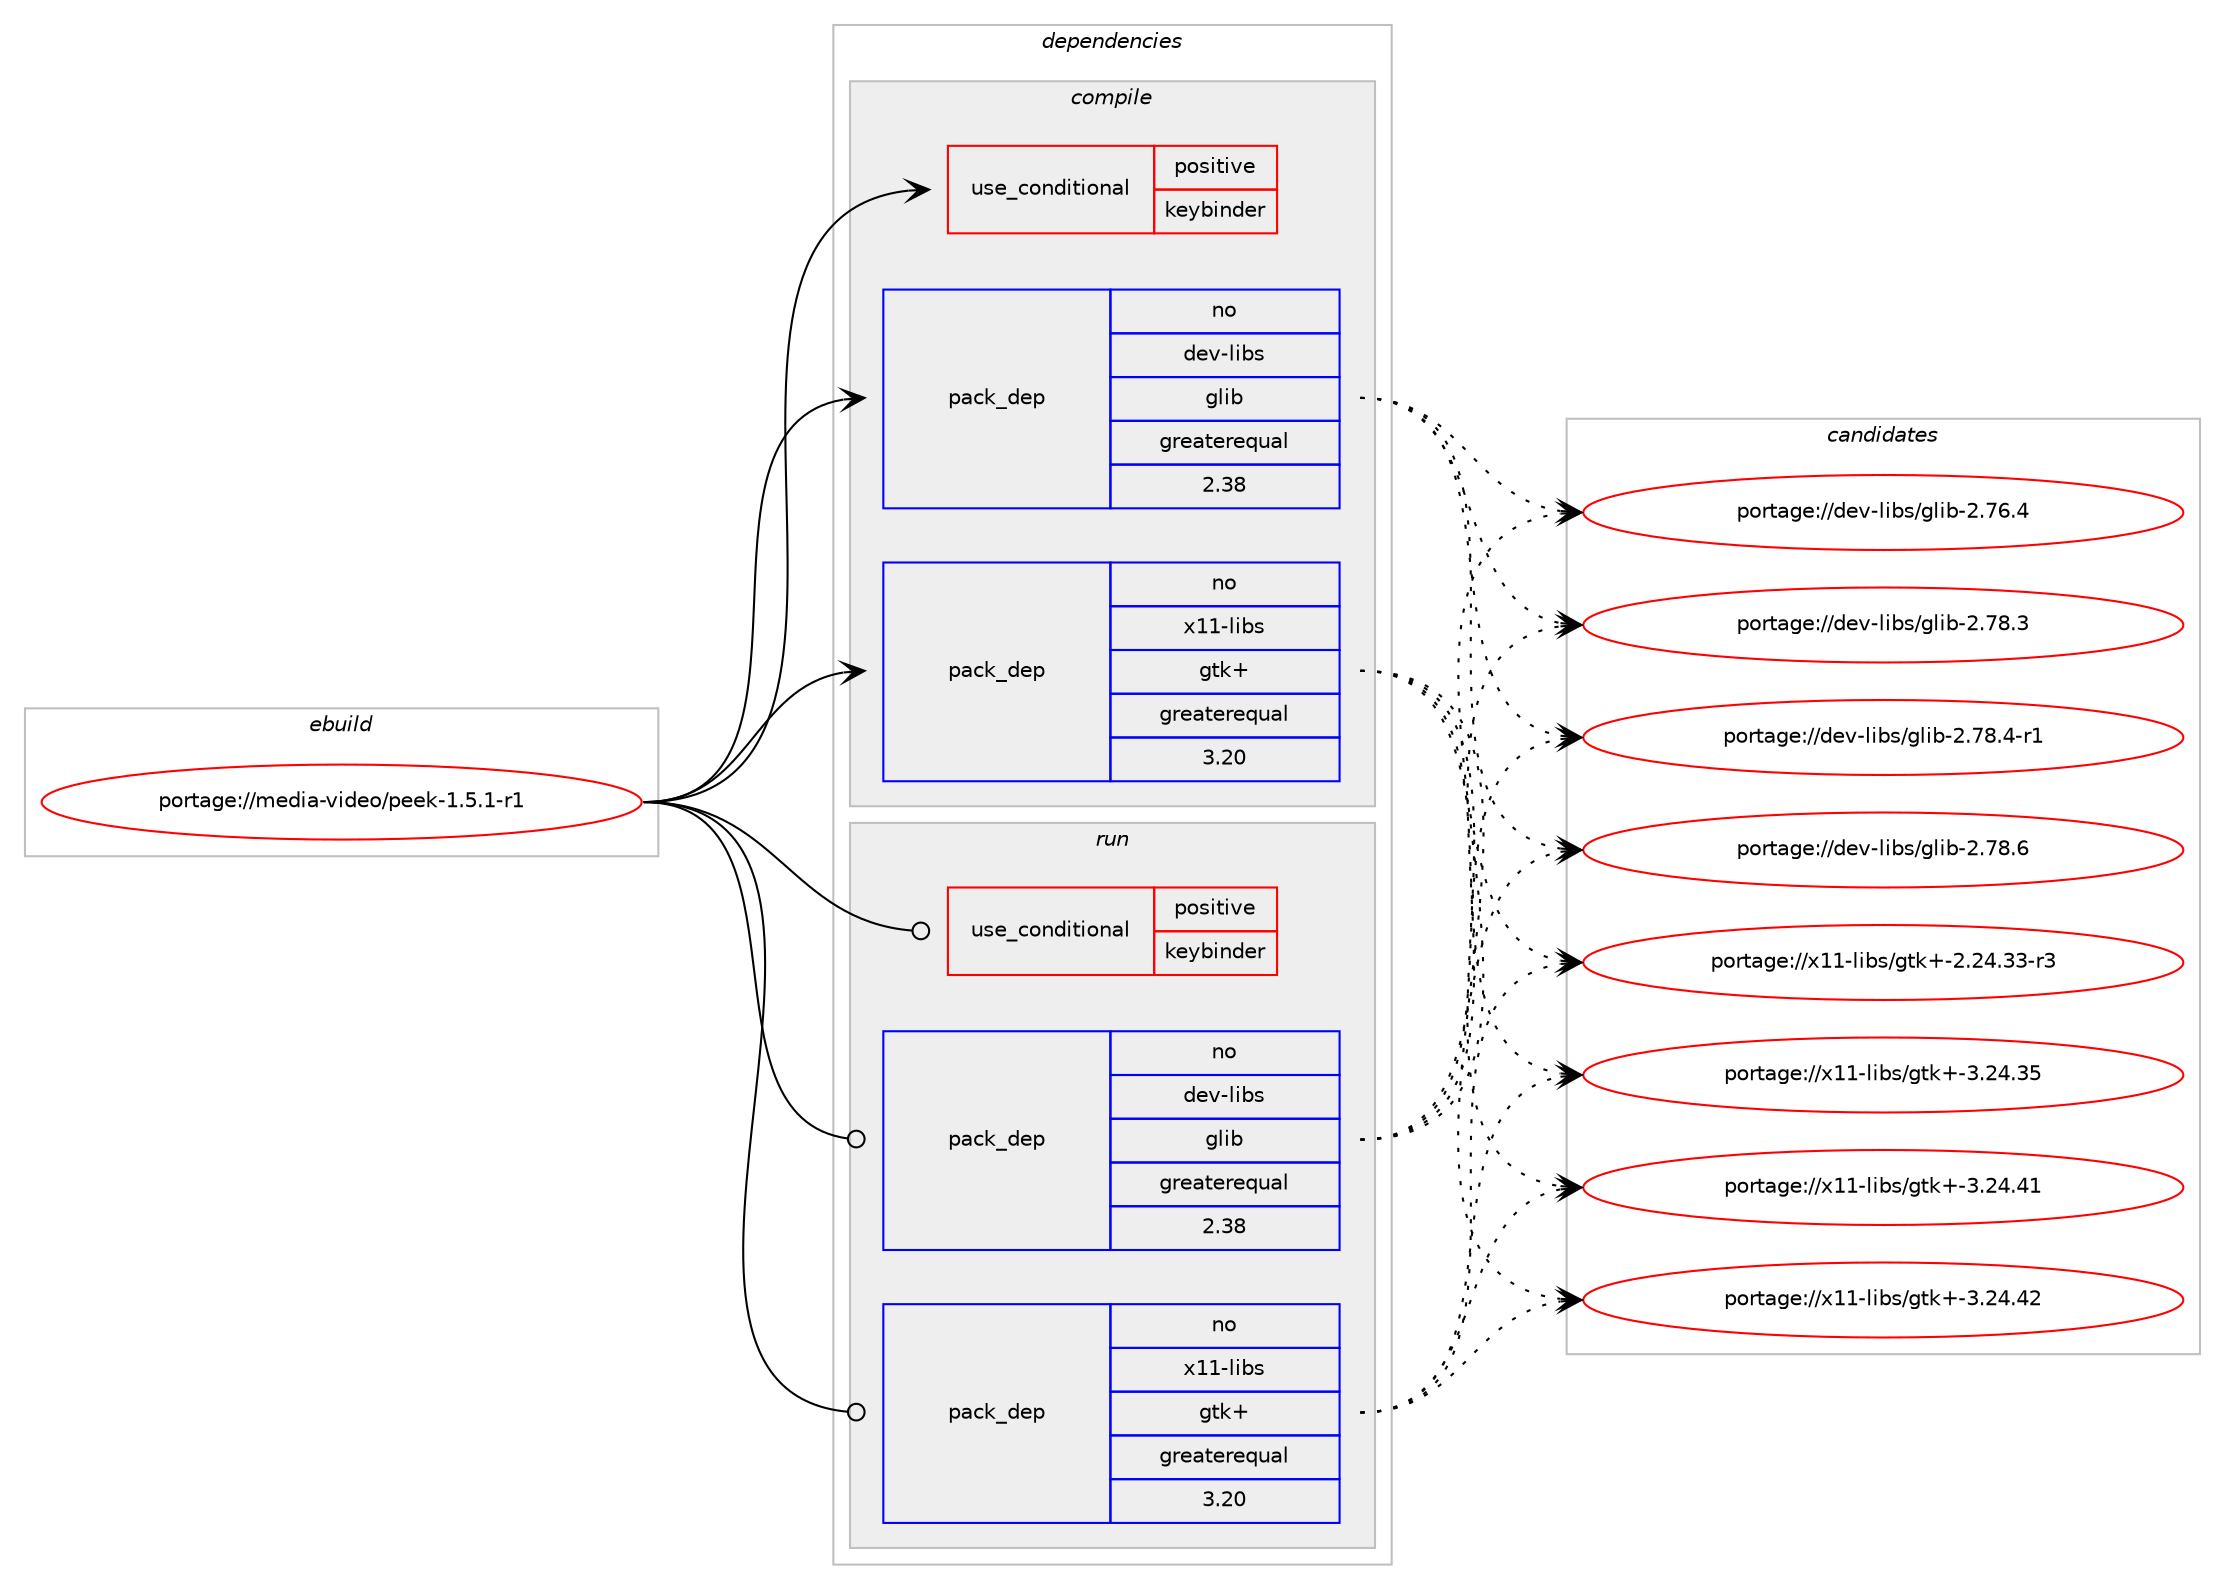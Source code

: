 digraph prolog {

# *************
# Graph options
# *************

newrank=true;
concentrate=true;
compound=true;
graph [rankdir=LR,fontname=Helvetica,fontsize=10,ranksep=1.5];#, ranksep=2.5, nodesep=0.2];
edge  [arrowhead=vee];
node  [fontname=Helvetica,fontsize=10];

# **********
# The ebuild
# **********

subgraph cluster_leftcol {
color=gray;
rank=same;
label=<<i>ebuild</i>>;
id [label="portage://media-video/peek-1.5.1-r1", color=red, width=4, href="../media-video/peek-1.5.1-r1.svg"];
}

# ****************
# The dependencies
# ****************

subgraph cluster_midcol {
color=gray;
label=<<i>dependencies</i>>;
subgraph cluster_compile {
fillcolor="#eeeeee";
style=filled;
label=<<i>compile</i>>;
subgraph cond83169 {
dependency171169 [label=<<TABLE BORDER="0" CELLBORDER="1" CELLSPACING="0" CELLPADDING="4"><TR><TD ROWSPAN="3" CELLPADDING="10">use_conditional</TD></TR><TR><TD>positive</TD></TR><TR><TD>keybinder</TD></TR></TABLE>>, shape=none, color=red];
# *** BEGIN UNKNOWN DEPENDENCY TYPE (TODO) ***
# dependency171169 -> package_dependency(portage://media-video/peek-1.5.1-r1,install,no,dev-libs,keybinder,none,[,,],[slot(3)],[])
# *** END UNKNOWN DEPENDENCY TYPE (TODO) ***

}
id:e -> dependency171169:w [weight=20,style="solid",arrowhead="vee"];
subgraph pack85520 {
dependency171170 [label=<<TABLE BORDER="0" CELLBORDER="1" CELLSPACING="0" CELLPADDING="4" WIDTH="220"><TR><TD ROWSPAN="6" CELLPADDING="30">pack_dep</TD></TR><TR><TD WIDTH="110">no</TD></TR><TR><TD>dev-libs</TD></TR><TR><TD>glib</TD></TR><TR><TD>greaterequal</TD></TR><TR><TD>2.38</TD></TR></TABLE>>, shape=none, color=blue];
}
id:e -> dependency171170:w [weight=20,style="solid",arrowhead="vee"];
# *** BEGIN UNKNOWN DEPENDENCY TYPE (TODO) ***
# id -> package_dependency(portage://media-video/peek-1.5.1-r1,install,no,media-video,ffmpeg,none,[,,],[],[use(enable(X),none),use(enable(encode),none),use(enable(x264),none),use(enable(vpx),none),use(enable(xcb),positive)])
# *** END UNKNOWN DEPENDENCY TYPE (TODO) ***

# *** BEGIN UNKNOWN DEPENDENCY TYPE (TODO) ***
# id -> package_dependency(portage://media-video/peek-1.5.1-r1,install,no,virtual,imagemagick-tools,none,[,,],[],[])
# *** END UNKNOWN DEPENDENCY TYPE (TODO) ***

subgraph pack85521 {
dependency171171 [label=<<TABLE BORDER="0" CELLBORDER="1" CELLSPACING="0" CELLPADDING="4" WIDTH="220"><TR><TD ROWSPAN="6" CELLPADDING="30">pack_dep</TD></TR><TR><TD WIDTH="110">no</TD></TR><TR><TD>x11-libs</TD></TR><TR><TD>gtk+</TD></TR><TR><TD>greaterequal</TD></TR><TR><TD>3.20</TD></TR></TABLE>>, shape=none, color=blue];
}
id:e -> dependency171171:w [weight=20,style="solid",arrowhead="vee"];
}
subgraph cluster_compileandrun {
fillcolor="#eeeeee";
style=filled;
label=<<i>compile and run</i>>;
}
subgraph cluster_run {
fillcolor="#eeeeee";
style=filled;
label=<<i>run</i>>;
subgraph cond83170 {
dependency171172 [label=<<TABLE BORDER="0" CELLBORDER="1" CELLSPACING="0" CELLPADDING="4"><TR><TD ROWSPAN="3" CELLPADDING="10">use_conditional</TD></TR><TR><TD>positive</TD></TR><TR><TD>keybinder</TD></TR></TABLE>>, shape=none, color=red];
# *** BEGIN UNKNOWN DEPENDENCY TYPE (TODO) ***
# dependency171172 -> package_dependency(portage://media-video/peek-1.5.1-r1,run,no,dev-libs,keybinder,none,[,,],[slot(3)],[])
# *** END UNKNOWN DEPENDENCY TYPE (TODO) ***

}
id:e -> dependency171172:w [weight=20,style="solid",arrowhead="odot"];
subgraph pack85522 {
dependency171173 [label=<<TABLE BORDER="0" CELLBORDER="1" CELLSPACING="0" CELLPADDING="4" WIDTH="220"><TR><TD ROWSPAN="6" CELLPADDING="30">pack_dep</TD></TR><TR><TD WIDTH="110">no</TD></TR><TR><TD>dev-libs</TD></TR><TR><TD>glib</TD></TR><TR><TD>greaterequal</TD></TR><TR><TD>2.38</TD></TR></TABLE>>, shape=none, color=blue];
}
id:e -> dependency171173:w [weight=20,style="solid",arrowhead="odot"];
# *** BEGIN UNKNOWN DEPENDENCY TYPE (TODO) ***
# id -> package_dependency(portage://media-video/peek-1.5.1-r1,run,no,media-video,ffmpeg,none,[,,],[],[use(enable(X),none),use(enable(encode),none),use(enable(x264),none),use(enable(vpx),none),use(enable(xcb),positive)])
# *** END UNKNOWN DEPENDENCY TYPE (TODO) ***

# *** BEGIN UNKNOWN DEPENDENCY TYPE (TODO) ***
# id -> package_dependency(portage://media-video/peek-1.5.1-r1,run,no,virtual,imagemagick-tools,none,[,,],[],[])
# *** END UNKNOWN DEPENDENCY TYPE (TODO) ***

subgraph pack85523 {
dependency171174 [label=<<TABLE BORDER="0" CELLBORDER="1" CELLSPACING="0" CELLPADDING="4" WIDTH="220"><TR><TD ROWSPAN="6" CELLPADDING="30">pack_dep</TD></TR><TR><TD WIDTH="110">no</TD></TR><TR><TD>x11-libs</TD></TR><TR><TD>gtk+</TD></TR><TR><TD>greaterequal</TD></TR><TR><TD>3.20</TD></TR></TABLE>>, shape=none, color=blue];
}
id:e -> dependency171174:w [weight=20,style="solid",arrowhead="odot"];
}
}

# **************
# The candidates
# **************

subgraph cluster_choices {
rank=same;
color=gray;
label=<<i>candidates</i>>;

subgraph choice85520 {
color=black;
nodesep=1;
choice1001011184510810598115471031081059845504655544652 [label="portage://dev-libs/glib-2.76.4", color=red, width=4,href="../dev-libs/glib-2.76.4.svg"];
choice1001011184510810598115471031081059845504655564651 [label="portage://dev-libs/glib-2.78.3", color=red, width=4,href="../dev-libs/glib-2.78.3.svg"];
choice10010111845108105981154710310810598455046555646524511449 [label="portage://dev-libs/glib-2.78.4-r1", color=red, width=4,href="../dev-libs/glib-2.78.4-r1.svg"];
choice1001011184510810598115471031081059845504655564654 [label="portage://dev-libs/glib-2.78.6", color=red, width=4,href="../dev-libs/glib-2.78.6.svg"];
dependency171170:e -> choice1001011184510810598115471031081059845504655544652:w [style=dotted,weight="100"];
dependency171170:e -> choice1001011184510810598115471031081059845504655564651:w [style=dotted,weight="100"];
dependency171170:e -> choice10010111845108105981154710310810598455046555646524511449:w [style=dotted,weight="100"];
dependency171170:e -> choice1001011184510810598115471031081059845504655564654:w [style=dotted,weight="100"];
}
subgraph choice85521 {
color=black;
nodesep=1;
choice12049494510810598115471031161074345504650524651514511451 [label="portage://x11-libs/gtk+-2.24.33-r3", color=red, width=4,href="../x11-libs/gtk+-2.24.33-r3.svg"];
choice1204949451081059811547103116107434551465052465153 [label="portage://x11-libs/gtk+-3.24.35", color=red, width=4,href="../x11-libs/gtk+-3.24.35.svg"];
choice1204949451081059811547103116107434551465052465249 [label="portage://x11-libs/gtk+-3.24.41", color=red, width=4,href="../x11-libs/gtk+-3.24.41.svg"];
choice1204949451081059811547103116107434551465052465250 [label="portage://x11-libs/gtk+-3.24.42", color=red, width=4,href="../x11-libs/gtk+-3.24.42.svg"];
dependency171171:e -> choice12049494510810598115471031161074345504650524651514511451:w [style=dotted,weight="100"];
dependency171171:e -> choice1204949451081059811547103116107434551465052465153:w [style=dotted,weight="100"];
dependency171171:e -> choice1204949451081059811547103116107434551465052465249:w [style=dotted,weight="100"];
dependency171171:e -> choice1204949451081059811547103116107434551465052465250:w [style=dotted,weight="100"];
}
subgraph choice85522 {
color=black;
nodesep=1;
choice1001011184510810598115471031081059845504655544652 [label="portage://dev-libs/glib-2.76.4", color=red, width=4,href="../dev-libs/glib-2.76.4.svg"];
choice1001011184510810598115471031081059845504655564651 [label="portage://dev-libs/glib-2.78.3", color=red, width=4,href="../dev-libs/glib-2.78.3.svg"];
choice10010111845108105981154710310810598455046555646524511449 [label="portage://dev-libs/glib-2.78.4-r1", color=red, width=4,href="../dev-libs/glib-2.78.4-r1.svg"];
choice1001011184510810598115471031081059845504655564654 [label="portage://dev-libs/glib-2.78.6", color=red, width=4,href="../dev-libs/glib-2.78.6.svg"];
dependency171173:e -> choice1001011184510810598115471031081059845504655544652:w [style=dotted,weight="100"];
dependency171173:e -> choice1001011184510810598115471031081059845504655564651:w [style=dotted,weight="100"];
dependency171173:e -> choice10010111845108105981154710310810598455046555646524511449:w [style=dotted,weight="100"];
dependency171173:e -> choice1001011184510810598115471031081059845504655564654:w [style=dotted,weight="100"];
}
subgraph choice85523 {
color=black;
nodesep=1;
choice12049494510810598115471031161074345504650524651514511451 [label="portage://x11-libs/gtk+-2.24.33-r3", color=red, width=4,href="../x11-libs/gtk+-2.24.33-r3.svg"];
choice1204949451081059811547103116107434551465052465153 [label="portage://x11-libs/gtk+-3.24.35", color=red, width=4,href="../x11-libs/gtk+-3.24.35.svg"];
choice1204949451081059811547103116107434551465052465249 [label="portage://x11-libs/gtk+-3.24.41", color=red, width=4,href="../x11-libs/gtk+-3.24.41.svg"];
choice1204949451081059811547103116107434551465052465250 [label="portage://x11-libs/gtk+-3.24.42", color=red, width=4,href="../x11-libs/gtk+-3.24.42.svg"];
dependency171174:e -> choice12049494510810598115471031161074345504650524651514511451:w [style=dotted,weight="100"];
dependency171174:e -> choice1204949451081059811547103116107434551465052465153:w [style=dotted,weight="100"];
dependency171174:e -> choice1204949451081059811547103116107434551465052465249:w [style=dotted,weight="100"];
dependency171174:e -> choice1204949451081059811547103116107434551465052465250:w [style=dotted,weight="100"];
}
}

}
